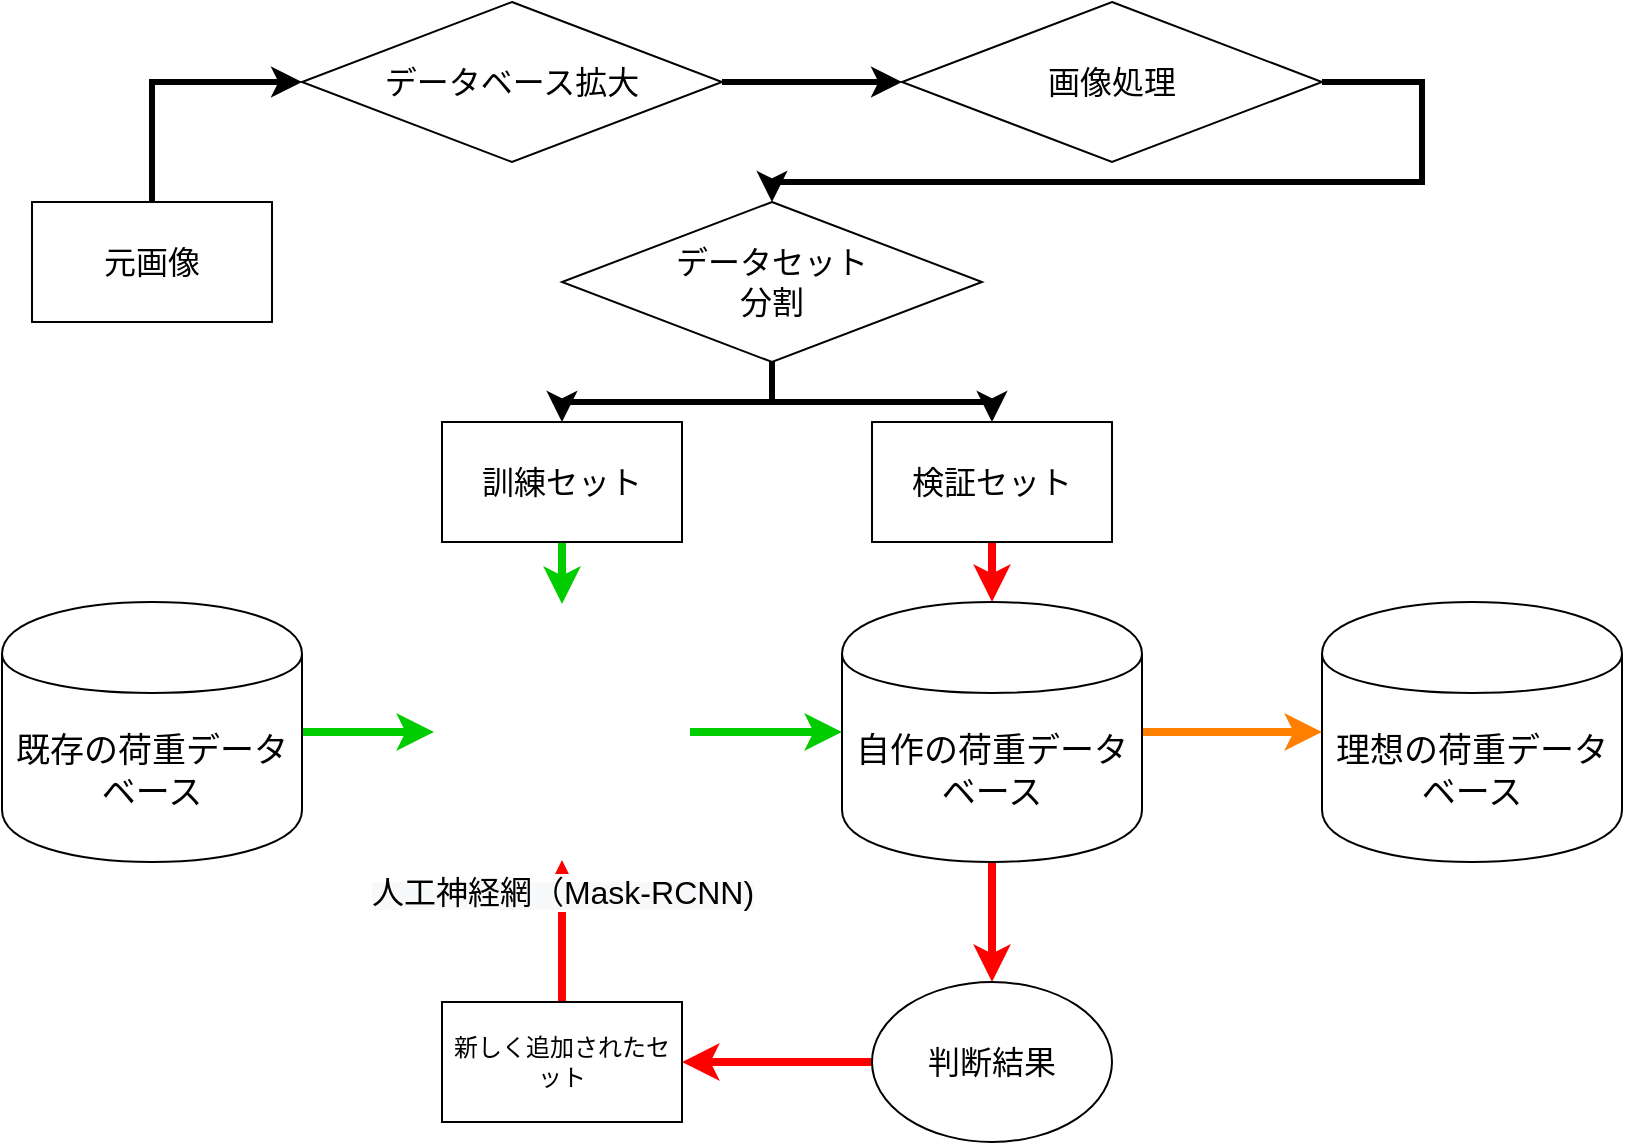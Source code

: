 <mxfile version="13.1.2" type="github"><diagram id="ddMLsRQ508u-NgG2hyD7" name="Page-1"><mxGraphModel dx="1422" dy="713" grid="1" gridSize="10" guides="1" tooltips="1" connect="1" arrows="1" fold="1" page="1" pageScale="1" pageWidth="827" pageHeight="1169" math="0" shadow="0"><root><mxCell id="0"/><mxCell id="1" parent="0"/><mxCell id="K4o4p0SV_6886WpAgEXH-21" value="" style="edgeStyle=orthogonalEdgeStyle;rounded=0;orthogonalLoop=1;jettySize=auto;html=1;strokeWidth=3;" parent="1" source="K4o4p0SV_6886WpAgEXH-1" target="K4o4p0SV_6886WpAgEXH-4" edge="1"><mxGeometry relative="1" as="geometry"><Array as="points"><mxPoint x="85" y="240"/></Array></mxGeometry></mxCell><mxCell id="K4o4p0SV_6886WpAgEXH-1" value="&lt;font style=&quot;font-size: 16px&quot;&gt;元画像&lt;/font&gt;" style="rounded=0;whiteSpace=wrap;html=1;" parent="1" vertex="1"><mxGeometry x="25" y="300" width="120" height="60" as="geometry"/></mxCell><mxCell id="K4o4p0SV_6886WpAgEXH-22" value="" style="edgeStyle=orthogonalEdgeStyle;rounded=0;orthogonalLoop=1;jettySize=auto;html=1;strokeWidth=3;" parent="1" source="K4o4p0SV_6886WpAgEXH-4" target="K4o4p0SV_6886WpAgEXH-5" edge="1"><mxGeometry relative="1" as="geometry"/></mxCell><mxCell id="K4o4p0SV_6886WpAgEXH-23" value="" style="edgeStyle=orthogonalEdgeStyle;rounded=0;orthogonalLoop=1;jettySize=auto;html=1;strokeWidth=3;" parent="1" source="K4o4p0SV_6886WpAgEXH-5" target="K4o4p0SV_6886WpAgEXH-6" edge="1"><mxGeometry relative="1" as="geometry"><Array as="points"><mxPoint x="720" y="240"/><mxPoint x="720" y="290"/><mxPoint x="395" y="290"/></Array></mxGeometry></mxCell><mxCell id="K4o4p0SV_6886WpAgEXH-5" value="&lt;font style=&quot;font-size: 16px&quot;&gt;画像処理&lt;/font&gt;" style="rhombus;whiteSpace=wrap;html=1;" parent="1" vertex="1"><mxGeometry x="460" y="200" width="210" height="80" as="geometry"/></mxCell><mxCell id="K4o4p0SV_6886WpAgEXH-27" style="edgeStyle=orthogonalEdgeStyle;rounded=0;orthogonalLoop=1;jettySize=auto;html=1;exitX=0.5;exitY=1;exitDx=0;exitDy=0;entryX=0.5;entryY=0;entryDx=0;entryDy=0;strokeWidth=3;" parent="1" source="K4o4p0SV_6886WpAgEXH-6" target="K4o4p0SV_6886WpAgEXH-9" edge="1"><mxGeometry relative="1" as="geometry"/></mxCell><mxCell id="7mw1bYYA7ralsmJpxozk-3" style="edgeStyle=orthogonalEdgeStyle;rounded=0;orthogonalLoop=1;jettySize=auto;html=1;exitX=0.5;exitY=1;exitDx=0;exitDy=0;entryX=0.5;entryY=0;entryDx=0;entryDy=0;strokeWidth=3;" edge="1" parent="1" source="K4o4p0SV_6886WpAgEXH-6" target="K4o4p0SV_6886WpAgEXH-7"><mxGeometry relative="1" as="geometry"/></mxCell><mxCell id="K4o4p0SV_6886WpAgEXH-6" value="&lt;font style=&quot;font-size: 16px&quot;&gt;データセット&lt;br&gt;分割&lt;br&gt;&lt;/font&gt;" style="rhombus;whiteSpace=wrap;html=1;" parent="1" vertex="1"><mxGeometry x="290" y="300" width="210" height="80" as="geometry"/></mxCell><mxCell id="K4o4p0SV_6886WpAgEXH-28" style="edgeStyle=orthogonalEdgeStyle;rounded=0;orthogonalLoop=1;jettySize=auto;html=1;entryX=0.5;entryY=0;entryDx=0;entryDy=0;fillColor=#f8cecc;strokeColor=#00CC00;strokeWidth=4;" parent="1" source="K4o4p0SV_6886WpAgEXH-7" target="K4o4p0SV_6886WpAgEXH-13" edge="1"><mxGeometry relative="1" as="geometry"/></mxCell><mxCell id="K4o4p0SV_6886WpAgEXH-7" value="&lt;font style=&quot;font-size: 16px&quot;&gt;訓練セット&lt;/font&gt;" style="rounded=0;whiteSpace=wrap;html=1;" parent="1" vertex="1"><mxGeometry x="230" y="410" width="120" height="60" as="geometry"/></mxCell><mxCell id="K4o4p0SV_6886WpAgEXH-31" style="edgeStyle=orthogonalEdgeStyle;rounded=0;orthogonalLoop=1;jettySize=auto;html=1;entryX=0.5;entryY=0;entryDx=0;entryDy=0;strokeColor=#FF0000;strokeWidth=4;" parent="1" source="K4o4p0SV_6886WpAgEXH-9" target="K4o4p0SV_6886WpAgEXH-17" edge="1"><mxGeometry relative="1" as="geometry"/></mxCell><mxCell id="K4o4p0SV_6886WpAgEXH-9" value="&lt;font style=&quot;font-size: 16px&quot;&gt;検証セット&lt;/font&gt;" style="rounded=0;whiteSpace=wrap;html=1;" parent="1" vertex="1"><mxGeometry x="445" y="410" width="120" height="60" as="geometry"/></mxCell><mxCell id="K4o4p0SV_6886WpAgEXH-30" style="edgeStyle=orthogonalEdgeStyle;rounded=0;orthogonalLoop=1;jettySize=auto;html=1;exitX=1;exitY=0.5;exitDx=0;exitDy=0;entryX=0;entryY=0.5;entryDx=0;entryDy=0;fillColor=#f8cecc;strokeColor=#00CC00;strokeWidth=4;" parent="1" source="K4o4p0SV_6886WpAgEXH-13" target="K4o4p0SV_6886WpAgEXH-17" edge="1"><mxGeometry relative="1" as="geometry"/></mxCell><mxCell id="K4o4p0SV_6886WpAgEXH-29" style="edgeStyle=orthogonalEdgeStyle;rounded=0;orthogonalLoop=1;jettySize=auto;html=1;exitX=1;exitY=0.5;exitDx=0;exitDy=0;entryX=0;entryY=0.5;entryDx=0;entryDy=0;fillColor=#f8cecc;strokeColor=#00CC00;strokeWidth=4;" parent="1" source="K4o4p0SV_6886WpAgEXH-16" target="K4o4p0SV_6886WpAgEXH-13" edge="1"><mxGeometry relative="1" as="geometry"/></mxCell><mxCell id="K4o4p0SV_6886WpAgEXH-16" value="&lt;font style=&quot;font-size: 17px&quot;&gt;既存の荷重データベース&lt;/font&gt;" style="shape=cylinder;whiteSpace=wrap;html=1;boundedLbl=1;backgroundOutline=1;" parent="1" vertex="1"><mxGeometry x="10" y="500" width="150" height="130" as="geometry"/></mxCell><mxCell id="K4o4p0SV_6886WpAgEXH-32" style="edgeStyle=orthogonalEdgeStyle;rounded=0;orthogonalLoop=1;jettySize=auto;html=1;entryX=0.5;entryY=0;entryDx=0;entryDy=0;strokeColor=#FF0000;strokeWidth=4;" parent="1" source="K4o4p0SV_6886WpAgEXH-17" target="K4o4p0SV_6886WpAgEXH-18" edge="1"><mxGeometry relative="1" as="geometry"/></mxCell><mxCell id="K4o4p0SV_6886WpAgEXH-33" style="edgeStyle=orthogonalEdgeStyle;rounded=0;orthogonalLoop=1;jettySize=auto;html=1;exitX=1;exitY=0.5;exitDx=0;exitDy=0;entryX=0;entryY=0.5;entryDx=0;entryDy=0;strokeColor=#FF8000;strokeWidth=4;" parent="1" source="K4o4p0SV_6886WpAgEXH-17" target="K4o4p0SV_6886WpAgEXH-20" edge="1"><mxGeometry relative="1" as="geometry"/></mxCell><mxCell id="K4o4p0SV_6886WpAgEXH-17" value="&lt;font style=&quot;font-size: 17px&quot;&gt;自作の荷重データベース&lt;/font&gt;" style="shape=cylinder;whiteSpace=wrap;html=1;boundedLbl=1;backgroundOutline=1;" parent="1" vertex="1"><mxGeometry x="430" y="500" width="150" height="130" as="geometry"/></mxCell><mxCell id="K4o4p0SV_6886WpAgEXH-34" style="edgeStyle=orthogonalEdgeStyle;rounded=0;orthogonalLoop=1;jettySize=auto;html=1;entryX=1;entryY=0.5;entryDx=0;entryDy=0;strokeColor=#FF0000;strokeWidth=4;" parent="1" source="K4o4p0SV_6886WpAgEXH-18" target="K4o4p0SV_6886WpAgEXH-19" edge="1"><mxGeometry relative="1" as="geometry"/></mxCell><mxCell id="K4o4p0SV_6886WpAgEXH-18" value="&lt;font style=&quot;font-size: 16px&quot;&gt;判断結果&lt;/font&gt;" style="ellipse;whiteSpace=wrap;html=1;" parent="1" vertex="1"><mxGeometry x="445" y="690" width="120" height="80" as="geometry"/></mxCell><mxCell id="K4o4p0SV_6886WpAgEXH-36" style="edgeStyle=orthogonalEdgeStyle;rounded=0;orthogonalLoop=1;jettySize=auto;html=1;exitX=0.5;exitY=0;exitDx=0;exitDy=0;entryX=0.5;entryY=1;entryDx=0;entryDy=0;strokeColor=#FF0000;strokeWidth=4;" parent="1" source="K4o4p0SV_6886WpAgEXH-19" target="K4o4p0SV_6886WpAgEXH-13" edge="1"><mxGeometry relative="1" as="geometry"/></mxCell><mxCell id="K4o4p0SV_6886WpAgEXH-19" value="新しく追加されたセット" style="rounded=0;whiteSpace=wrap;html=1;" parent="1" vertex="1"><mxGeometry x="230" y="700" width="120" height="60" as="geometry"/></mxCell><mxCell id="K4o4p0SV_6886WpAgEXH-20" value="&lt;font style=&quot;font-size: 17px&quot;&gt;理想の荷重データベース&lt;/font&gt;" style="shape=cylinder;whiteSpace=wrap;html=1;boundedLbl=1;backgroundOutline=1;" parent="1" vertex="1"><mxGeometry x="670" y="500" width="150" height="130" as="geometry"/></mxCell><mxCell id="K4o4p0SV_6886WpAgEXH-4" value="&lt;font style=&quot;font-size: 16px&quot;&gt;データベース拡大&lt;/font&gt;" style="rhombus;whiteSpace=wrap;html=1;" parent="1" vertex="1"><mxGeometry x="160" y="200" width="210" height="80" as="geometry"/></mxCell><mxCell id="K4o4p0SV_6886WpAgEXH-13" value="&lt;span style=&quot;background-color: rgb(248 , 249 , 250)&quot;&gt;&lt;font style=&quot;font-size: 16px&quot;&gt;人工神経網（Mask-RCNN)&lt;/font&gt;&lt;/span&gt;" style="shape=image;html=1;verticalAlign=top;verticalLabelPosition=bottom;labelBackgroundColor=#ffffff;imageAspect=0;aspect=fixed;image=https://cdn0.iconfinder.com/data/icons/education-340/100/Tilda_Icons_1ed_brain-128.png;labelPosition=center;align=center;" parent="1" vertex="1"><mxGeometry x="226" y="501" width="128" height="128" as="geometry"/></mxCell></root></mxGraphModel></diagram></mxfile>